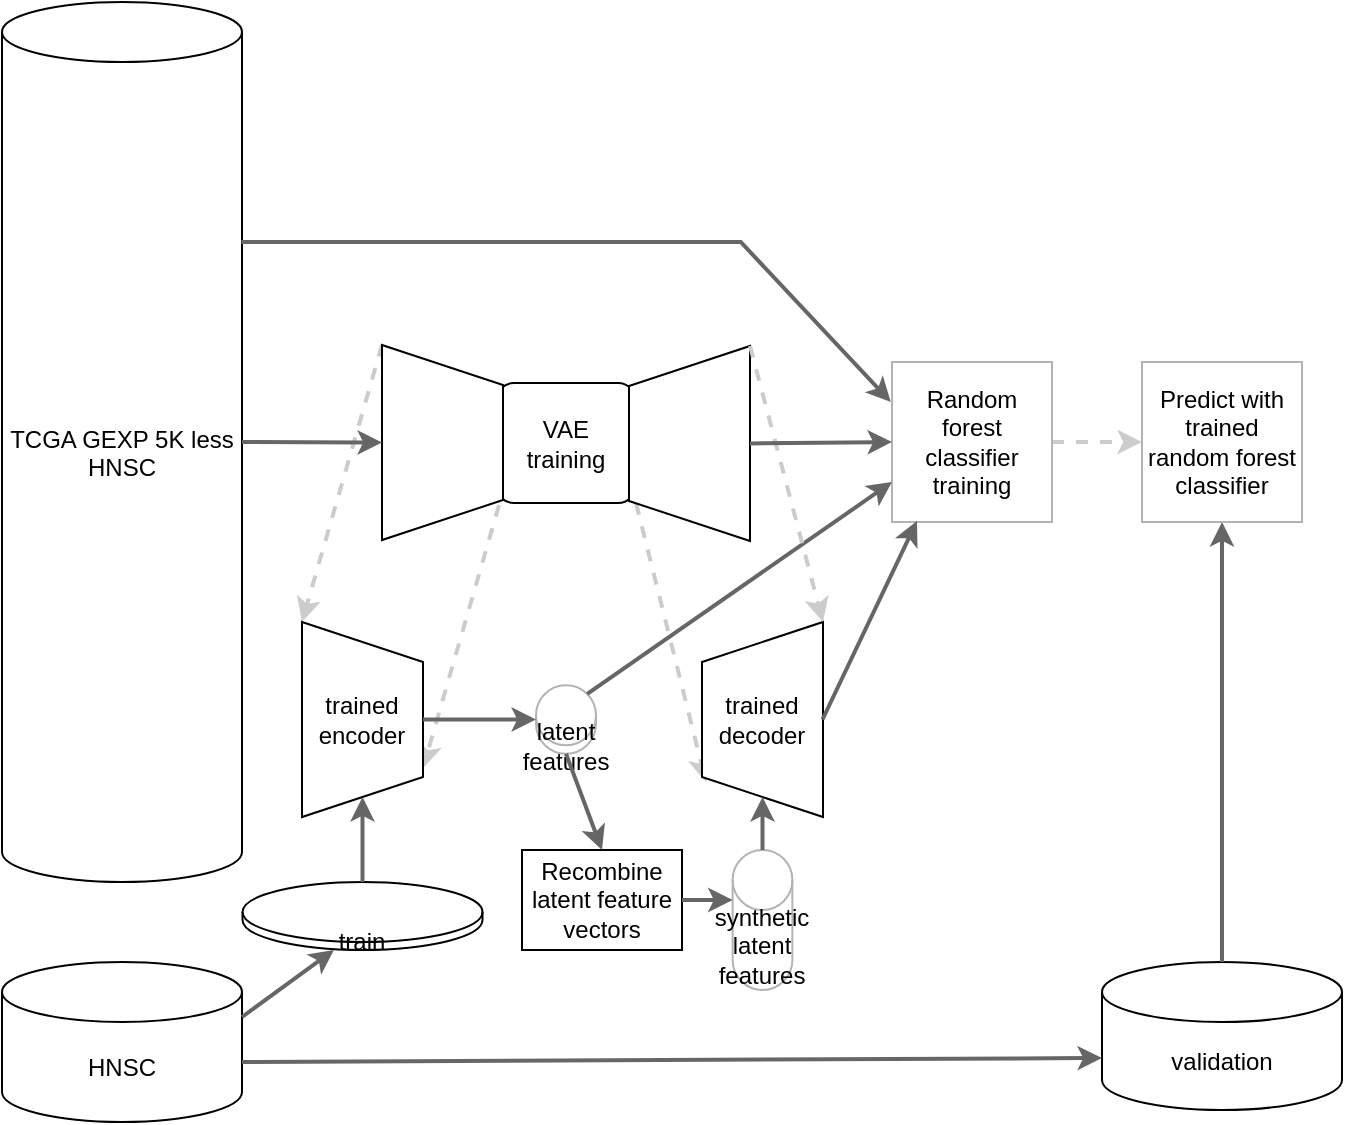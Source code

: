 <mxfile version="20.7.4" type="device"><diagram id="YuPaqUzf5OhBC5Z3rplX" name="Page-1"><mxGraphModel dx="1860" dy="1907" grid="1" gridSize="10" guides="1" tooltips="1" connect="1" arrows="1" fold="1" page="1" pageScale="1" pageWidth="850" pageHeight="1100" math="0" shadow="0"><root><mxCell id="0"/><mxCell id="1" parent="0"/><mxCell id="UzN5cQEO4EBcbUdg2jpK-1" value="TCGA GEXP 5K less HNSC&lt;br&gt;&lt;br&gt;" style="shape=cylinder3;whiteSpace=wrap;html=1;boundedLbl=1;backgroundOutline=1;size=15;" parent="1" vertex="1"><mxGeometry x="-20" y="-10" width="120" height="440" as="geometry"/></mxCell><mxCell id="UzN5cQEO4EBcbUdg2jpK-3" value="HNSC" style="shape=cylinder3;whiteSpace=wrap;html=1;boundedLbl=1;backgroundOutline=1;size=15;" parent="1" vertex="1"><mxGeometry x="-20" y="470" width="120" height="80" as="geometry"/></mxCell><mxCell id="UzN5cQEO4EBcbUdg2jpK-15" value="" style="endArrow=classic;html=1;rounded=0;strokeWidth=2;dashed=1;entryX=0.179;entryY=0.033;entryDx=0;entryDy=0;strokeColor=#CCCCCC;exitX=1;exitY=1;exitDx=0;exitDy=0;entryPerimeter=0;" parent="1" source="UzN5cQEO4EBcbUdg2jpK-4" target="UzN5cQEO4EBcbUdg2jpK-11" edge="1"><mxGeometry width="50" height="50" relative="1" as="geometry"><mxPoint x="620" y="500" as="sourcePoint"/><mxPoint x="438.5" y="371.5" as="targetPoint"/></mxGeometry></mxCell><mxCell id="UzN5cQEO4EBcbUdg2jpK-16" value="train" style="shape=cylinder3;whiteSpace=wrap;html=1;boundedLbl=1;backgroundOutline=1;size=15;" parent="1" vertex="1"><mxGeometry x="100.25" y="430" width="120" height="34" as="geometry"/></mxCell><mxCell id="UzN5cQEO4EBcbUdg2jpK-17" value="validation" style="shape=cylinder3;whiteSpace=wrap;html=1;boundedLbl=1;backgroundOutline=1;size=15;" parent="1" vertex="1"><mxGeometry x="530" y="470" width="120" height="74" as="geometry"/></mxCell><mxCell id="UzN5cQEO4EBcbUdg2jpK-21" value="" style="endArrow=classic;html=1;rounded=0;strokeWidth=2;dashed=1;entryX=0;entryY=0.5;entryDx=0;entryDy=0;strokeColor=#CCCCCC;exitX=1;exitY=0.5;exitDx=0;exitDy=0;" parent="1" source="UzN5cQEO4EBcbUdg2jpK-47" target="EcK-fsUtHcCap1s3ufzP-1" edge="1"><mxGeometry width="50" height="50" relative="1" as="geometry"><mxPoint x="680" y="440" as="sourcePoint"/><mxPoint x="702" y="272.5" as="targetPoint"/></mxGeometry></mxCell><mxCell id="UzN5cQEO4EBcbUdg2jpK-25" value="synthetic latent features" style="shape=cylinder3;whiteSpace=wrap;html=1;boundedLbl=1;backgroundOutline=1;size=15;strokeColor=#B3B3B3;" parent="1" vertex="1"><mxGeometry x="345.32" y="414" width="29.87" height="70" as="geometry"/></mxCell><mxCell id="UzN5cQEO4EBcbUdg2jpK-26" value="latent features" style="shape=cylinder3;whiteSpace=wrap;html=1;boundedLbl=1;backgroundOutline=1;size=15;strokeColor=#B3B3B3;" parent="1" vertex="1"><mxGeometry x="247" y="331.63" width="30" height="34.25" as="geometry"/></mxCell><mxCell id="UzN5cQEO4EBcbUdg2jpK-31" value="Recombine latent feature vectors" style="rounded=0;whiteSpace=wrap;html=1;" parent="1" vertex="1"><mxGeometry x="240" y="414" width="80" height="50" as="geometry"/></mxCell><mxCell id="UzN5cQEO4EBcbUdg2jpK-34" value="" style="endArrow=classic;html=1;rounded=0;strokeWidth=2;dashed=1;entryX=0;entryY=1;entryDx=0;entryDy=0;strokeColor=#CCCCCC;exitX=0;exitY=1;exitDx=0;exitDy=0;" parent="1" source="UzN5cQEO4EBcbUdg2jpK-5" target="UzN5cQEO4EBcbUdg2jpK-10" edge="1"><mxGeometry width="50" height="50" relative="1" as="geometry"><mxPoint x="200" y="180" as="sourcePoint"/><mxPoint x="385.5" y="584.125" as="targetPoint"/></mxGeometry></mxCell><mxCell id="UzN5cQEO4EBcbUdg2jpK-35" value="" style="endArrow=classic;html=1;rounded=0;strokeWidth=2;dashed=1;entryX=0.75;entryY=0;entryDx=0;entryDy=0;strokeColor=#CCCCCC;exitX=0.821;exitY=0.033;exitDx=0;exitDy=0;exitPerimeter=0;" parent="1" source="UzN5cQEO4EBcbUdg2jpK-5" target="UzN5cQEO4EBcbUdg2jpK-10" edge="1"><mxGeometry width="50" height="50" relative="1" as="geometry"><mxPoint x="268.5" y="358.5" as="sourcePoint"/><mxPoint x="268.5" y="401.5" as="targetPoint"/></mxGeometry></mxCell><mxCell id="UzN5cQEO4EBcbUdg2jpK-39" style="edgeStyle=orthogonalEdgeStyle;rounded=0;orthogonalLoop=1;jettySize=auto;html=1;exitX=1;exitY=0.5;exitDx=0;exitDy=0;exitPerimeter=0;entryX=1;entryY=0;entryDx=0;entryDy=18;entryPerimeter=0;strokeColor=#CCCCCC;strokeWidth=2;" parent="1" source="UzN5cQEO4EBcbUdg2jpK-26" target="UzN5cQEO4EBcbUdg2jpK-26" edge="1"><mxGeometry relative="1" as="geometry"/></mxCell><mxCell id="UzN5cQEO4EBcbUdg2jpK-41" value="" style="group" parent="1" vertex="1" connectable="0"><mxGeometry x="330" y="300" width="60.5" height="97.5" as="geometry"/></mxCell><mxCell id="UzN5cQEO4EBcbUdg2jpK-11" value="" style="shape=trapezoid;perimeter=trapezoidPerimeter;whiteSpace=wrap;html=1;fixedSize=1;rotation=-90;" parent="UzN5cQEO4EBcbUdg2jpK-41" vertex="1"><mxGeometry x="-18.5" y="18.5" width="97.5" height="60.5" as="geometry"/></mxCell><mxCell id="UzN5cQEO4EBcbUdg2jpK-38" value="&lt;span style=&quot;background-color: rgb(255, 255, 255);&quot;&gt;trained decoder&lt;/span&gt;" style="text;html=1;strokeColor=none;fillColor=none;align=center;verticalAlign=middle;whiteSpace=wrap;rounded=0;" parent="UzN5cQEO4EBcbUdg2jpK-41" vertex="1"><mxGeometry x="0.25" y="33.75" width="60" height="30" as="geometry"/></mxCell><mxCell id="UzN5cQEO4EBcbUdg2jpK-42" value="" style="group" parent="1" vertex="1" connectable="0"><mxGeometry x="130" y="300" width="60.5" height="97.5" as="geometry"/></mxCell><mxCell id="UzN5cQEO4EBcbUdg2jpK-10" value="" style="shape=trapezoid;perimeter=trapezoidPerimeter;whiteSpace=wrap;html=1;fixedSize=1;rotation=90;" parent="UzN5cQEO4EBcbUdg2jpK-42" vertex="1"><mxGeometry x="-18.5" y="18.5" width="97.5" height="60.5" as="geometry"/></mxCell><mxCell id="UzN5cQEO4EBcbUdg2jpK-37" value="&lt;span style=&quot;background-color: rgb(255, 255, 255);&quot;&gt;trained encoder&lt;/span&gt;" style="text;html=1;strokeColor=none;fillColor=none;align=center;verticalAlign=middle;whiteSpace=wrap;rounded=0;" parent="UzN5cQEO4EBcbUdg2jpK-42" vertex="1"><mxGeometry x="0.25" y="33.75" width="60" height="30" as="geometry"/></mxCell><mxCell id="UzN5cQEO4EBcbUdg2jpK-44" value="" style="group" parent="1" vertex="1" connectable="0"><mxGeometry x="170" y="161.5" width="184" height="98" as="geometry"/></mxCell><mxCell id="UzN5cQEO4EBcbUdg2jpK-4" value="VAE&lt;br&gt;training" style="rounded=1;whiteSpace=wrap;html=1;" parent="UzN5cQEO4EBcbUdg2jpK-44" vertex="1"><mxGeometry x="57" y="19" width="70" height="60" as="geometry"/></mxCell><mxCell id="UzN5cQEO4EBcbUdg2jpK-5" value="" style="shape=trapezoid;perimeter=trapezoidPerimeter;whiteSpace=wrap;html=1;fixedSize=1;rotation=90;" parent="UzN5cQEO4EBcbUdg2jpK-44" vertex="1"><mxGeometry x="-18.5" y="18.5" width="97.5" height="60.5" as="geometry"/></mxCell><mxCell id="UzN5cQEO4EBcbUdg2jpK-7" value="" style="shape=trapezoid;perimeter=trapezoidPerimeter;whiteSpace=wrap;html=1;fixedSize=1;rotation=-90;" parent="UzN5cQEO4EBcbUdg2jpK-44" vertex="1"><mxGeometry x="105" y="19" width="97.5" height="60.5" as="geometry"/></mxCell><mxCell id="UzN5cQEO4EBcbUdg2jpK-47" value="Random forest classifier training" style="whiteSpace=wrap;html=1;aspect=fixed;strokeColor=#B3B3B3;" parent="1" vertex="1"><mxGeometry x="425" y="170" width="80" height="80" as="geometry"/></mxCell><mxCell id="UzN5cQEO4EBcbUdg2jpK-48" value="" style="endArrow=classic;html=1;rounded=0;strokeColor=#666666;strokeWidth=2;entryX=0.5;entryY=1;entryDx=0;entryDy=0;exitX=0.5;exitY=0;exitDx=0;exitDy=0;exitPerimeter=0;" parent="1" source="UzN5cQEO4EBcbUdg2jpK-17" target="EcK-fsUtHcCap1s3ufzP-1" edge="1"><mxGeometry width="50" height="50" relative="1" as="geometry"><mxPoint x="110" y="590" as="sourcePoint"/><mxPoint x="495.5" y="590" as="targetPoint"/></mxGeometry></mxCell><mxCell id="UzN5cQEO4EBcbUdg2jpK-59" value="" style="endArrow=classic;html=1;rounded=0;strokeColor=#666666;strokeWidth=2;entryX=0.156;entryY=0.994;entryDx=0;entryDy=0;exitX=1;exitY=0.5;exitDx=0;exitDy=0;entryPerimeter=0;" parent="1" source="UzN5cQEO4EBcbUdg2jpK-38" target="UzN5cQEO4EBcbUdg2jpK-47" edge="1"><mxGeometry width="50" height="50" relative="1" as="geometry"><mxPoint x="555.5" y="553" as="sourcePoint"/><mxPoint x="555.5" y="260.5" as="targetPoint"/></mxGeometry></mxCell><mxCell id="UzN5cQEO4EBcbUdg2jpK-70" value="" style="endArrow=classic;html=1;rounded=0;strokeColor=#666666;strokeWidth=2;entryX=0;entryY=0.75;entryDx=0;entryDy=0;exitX=0.855;exitY=0;exitDx=0;exitDy=4.35;exitPerimeter=0;" parent="1" source="UzN5cQEO4EBcbUdg2jpK-26" target="UzN5cQEO4EBcbUdg2jpK-47" edge="1"><mxGeometry width="50" height="50" relative="1" as="geometry"><mxPoint x="555.5" y="553" as="sourcePoint"/><mxPoint x="555.5" y="260.5" as="targetPoint"/></mxGeometry></mxCell><mxCell id="EcK-fsUtHcCap1s3ufzP-1" value="Predict with trained random forest classifier" style="whiteSpace=wrap;html=1;aspect=fixed;strokeColor=#B3B3B3;" parent="1" vertex="1"><mxGeometry x="550" y="170" width="80" height="80" as="geometry"/></mxCell><mxCell id="EcK-fsUtHcCap1s3ufzP-4" value="" style="endArrow=classic;html=1;rounded=0;strokeWidth=2;dashed=1;entryX=1;entryY=1;entryDx=0;entryDy=0;strokeColor=#CCCCCC;exitX=1;exitY=1;exitDx=0;exitDy=0;" parent="1" source="UzN5cQEO4EBcbUdg2jpK-7" target="UzN5cQEO4EBcbUdg2jpK-11" edge="1"><mxGeometry width="50" height="50" relative="1" as="geometry"><mxPoint x="354" y="161.5" as="sourcePoint"/><mxPoint x="422" y="294.125" as="targetPoint"/></mxGeometry></mxCell><mxCell id="UzN5cQEO4EBcbUdg2jpK-18" value="" style="endArrow=classic;html=1;rounded=0;strokeColor=#666666;strokeWidth=2;entryX=0.381;entryY=1;entryDx=0;entryDy=0;entryPerimeter=0;exitX=1;exitY=0;exitDx=0;exitDy=27.5;exitPerimeter=0;" parent="1" source="UzN5cQEO4EBcbUdg2jpK-3" target="UzN5cQEO4EBcbUdg2jpK-16" edge="1"><mxGeometry width="50" height="50" relative="1" as="geometry"><mxPoint x="97.035" y="580" as="sourcePoint"/><mxPoint x="136.858" y="530" as="targetPoint"/></mxGeometry></mxCell><mxCell id="UzN5cQEO4EBcbUdg2jpK-19" value="" style="endArrow=classic;html=1;rounded=0;strokeColor=#666666;strokeWidth=2;entryX=0;entryY=0;entryDx=0;entryDy=48;entryPerimeter=0;" parent="1" target="UzN5cQEO4EBcbUdg2jpK-17" edge="1"><mxGeometry width="50" height="50" relative="1" as="geometry"><mxPoint x="100" y="520" as="sourcePoint"/><mxPoint x="141.637" y="558.504" as="targetPoint"/></mxGeometry></mxCell><mxCell id="UzN5cQEO4EBcbUdg2jpK-20" value="" style="endArrow=classic;html=1;rounded=0;strokeColor=#666666;strokeWidth=2;entryX=1;entryY=0.5;entryDx=0;entryDy=0;exitX=0.5;exitY=0;exitDx=0;exitDy=0;exitPerimeter=0;" parent="1" source="UzN5cQEO4EBcbUdg2jpK-16" target="UzN5cQEO4EBcbUdg2jpK-10" edge="1"><mxGeometry width="50" height="50" relative="1" as="geometry"><mxPoint x="163.142" y="526" as="sourcePoint"/><mxPoint x="141.637" y="558.504" as="targetPoint"/><Array as="points"/></mxGeometry></mxCell><mxCell id="UzN5cQEO4EBcbUdg2jpK-22" value="" style="endArrow=classic;html=1;rounded=0;strokeColor=#666666;strokeWidth=2;entryX=0.5;entryY=1;entryDx=0;entryDy=0;exitX=1;exitY=0.5;exitDx=0;exitDy=0;exitPerimeter=0;" parent="1" source="UzN5cQEO4EBcbUdg2jpK-1" target="UzN5cQEO4EBcbUdg2jpK-5" edge="1"><mxGeometry width="50" height="50" relative="1" as="geometry"><mxPoint x="97.035" y="190" as="sourcePoint"/><mxPoint x="168.717" y="310" as="targetPoint"/></mxGeometry></mxCell><mxCell id="UzN5cQEO4EBcbUdg2jpK-23" value="" style="endArrow=classic;html=1;rounded=0;strokeColor=#666666;strokeWidth=2;entryX=0;entryY=0.5;entryDx=0;entryDy=0;exitX=0.5;exitY=1;exitDx=0;exitDy=0;" parent="1" source="UzN5cQEO4EBcbUdg2jpK-7" target="UzN5cQEO4EBcbUdg2jpK-47" edge="1"><mxGeometry width="50" height="50" relative="1" as="geometry"><mxPoint x="354" y="210.25" as="sourcePoint"/><mxPoint x="444" y="210" as="targetPoint"/></mxGeometry></mxCell><mxCell id="UzN5cQEO4EBcbUdg2jpK-32" value="" style="endArrow=classic;html=1;rounded=0;strokeColor=#666666;strokeWidth=2;entryX=0.5;entryY=0;entryDx=0;entryDy=0;exitX=0.5;exitY=1;exitDx=0;exitDy=0;exitPerimeter=0;" parent="1" source="UzN5cQEO4EBcbUdg2jpK-26" target="UzN5cQEO4EBcbUdg2jpK-31" edge="1"><mxGeometry width="50" height="50" relative="1" as="geometry"><mxPoint x="105" y="590" as="sourcePoint"/><mxPoint x="136.858" y="623" as="targetPoint"/></mxGeometry></mxCell><mxCell id="UzN5cQEO4EBcbUdg2jpK-33" value="" style="endArrow=classic;html=1;rounded=0;strokeColor=#666666;strokeWidth=2;entryX=0;entryY=0;entryDx=0;entryDy=25;exitX=1;exitY=0.5;exitDx=0;exitDy=0;entryPerimeter=0;" parent="1" source="UzN5cQEO4EBcbUdg2jpK-31" target="UzN5cQEO4EBcbUdg2jpK-25" edge="1"><mxGeometry width="50" height="50" relative="1" as="geometry"><mxPoint x="335.973" y="467.25" as="sourcePoint"/><mxPoint x="335.973" y="500" as="targetPoint"/></mxGeometry></mxCell><mxCell id="UzN5cQEO4EBcbUdg2jpK-36" value="" style="endArrow=classic;html=1;rounded=0;strokeColor=#666666;strokeWidth=2;entryX=0;entryY=0.5;entryDx=0;entryDy=0;entryPerimeter=0;exitX=0.5;exitY=0;exitDx=0;exitDy=0;" parent="1" source="UzN5cQEO4EBcbUdg2jpK-10" target="UzN5cQEO4EBcbUdg2jpK-26" edge="1"><mxGeometry width="50" height="50" relative="1" as="geometry"><mxPoint x="105" y="590" as="sourcePoint"/><mxPoint x="141.637" y="558.504" as="targetPoint"/></mxGeometry></mxCell><mxCell id="UzN5cQEO4EBcbUdg2jpK-45" value="" style="endArrow=classic;html=1;rounded=0;strokeColor=#666666;strokeWidth=2;entryX=0;entryY=0.5;entryDx=0;entryDy=0;exitX=0.5;exitY=0;exitDx=0;exitDy=0;exitPerimeter=0;" parent="1" source="UzN5cQEO4EBcbUdg2jpK-25" target="UzN5cQEO4EBcbUdg2jpK-11" edge="1"><mxGeometry width="50" height="50" relative="1" as="geometry"><mxPoint x="280.221" y="384.25" as="sourcePoint"/><mxPoint x="280.221" y="420" as="targetPoint"/></mxGeometry></mxCell><mxCell id="OUX_g1mef6mLIwt14RSx-1" value="" style="endArrow=classic;html=1;rounded=0;strokeColor=#666666;strokeWidth=2;entryX=0;entryY=0.25;entryDx=0;entryDy=0;exitX=1;exitY=0.5;exitDx=0;exitDy=0;exitPerimeter=0;" edge="1" parent="1"><mxGeometry width="50" height="50" relative="1" as="geometry"><mxPoint x="99.63" y="110" as="sourcePoint"/><mxPoint x="424.38" y="190" as="targetPoint"/><Array as="points"><mxPoint x="349.38" y="110"/></Array></mxGeometry></mxCell></root></mxGraphModel></diagram></mxfile>